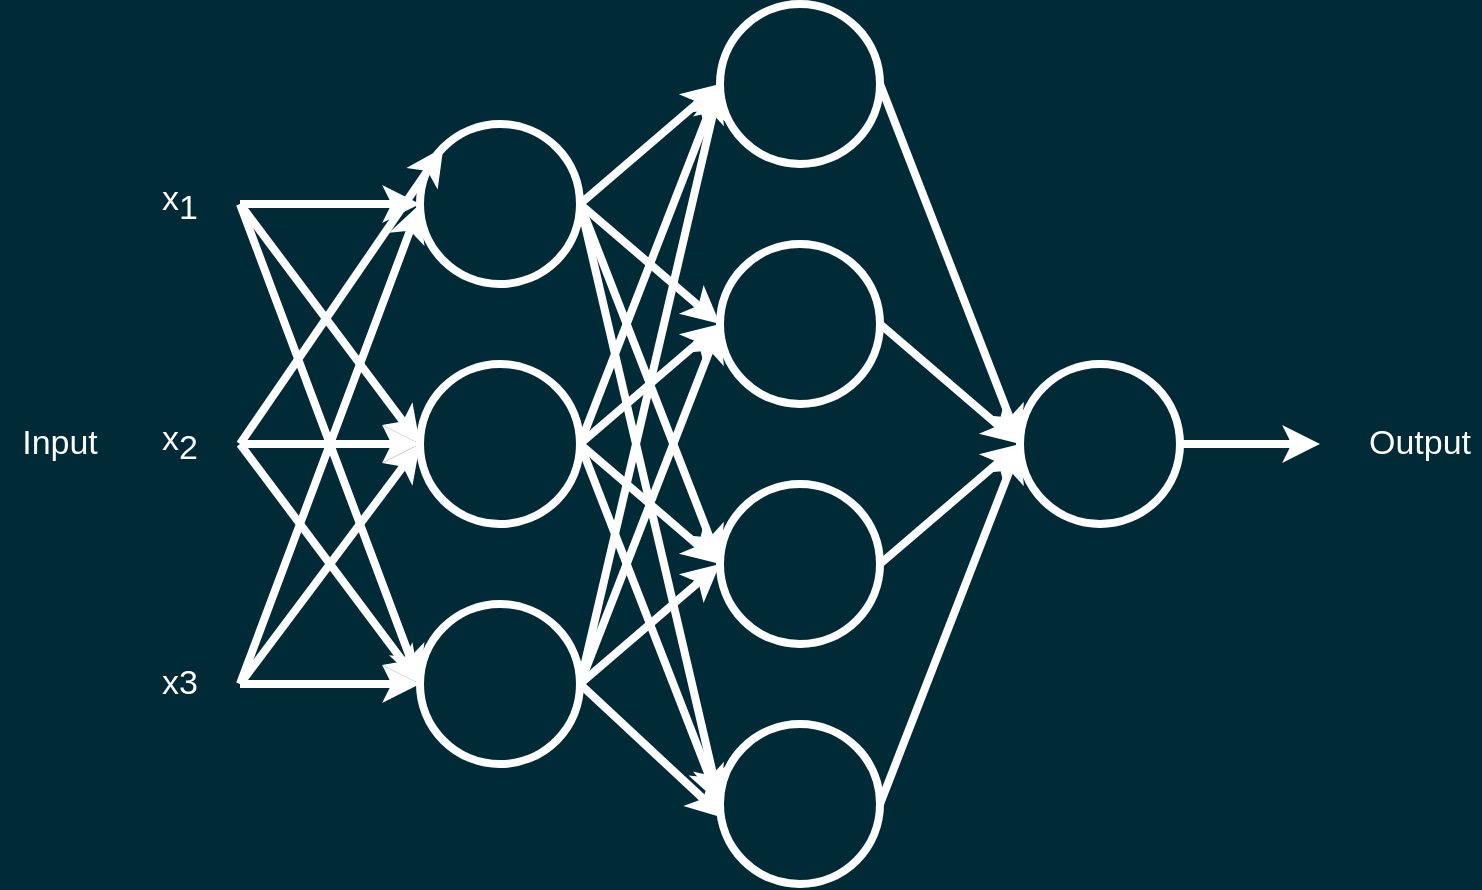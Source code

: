 <mxfile version="20.8.10" type="device"><diagram name="Page-1" id="Gv4E6RnV23WTX4cWrTP6"><mxGraphModel dx="1134" dy="1549" grid="1" gridSize="10" guides="1" tooltips="1" connect="1" arrows="1" fold="1" page="1" pageScale="1" pageWidth="827" pageHeight="1169" background="#002b36" math="0" shadow="0"><root><mxCell id="0"/><mxCell id="1" parent="0"/><mxCell id="E2yjbaQwRFja3UQDdjxa-1" value="" style="ellipse;whiteSpace=wrap;html=1;aspect=fixed;fontColor=#ffffff;strokeColor=#ffffff;fillColor=none;strokeWidth=4;" vertex="1" parent="1"><mxGeometry x="280" y="520" width="80" height="80" as="geometry"/></mxCell><mxCell id="E2yjbaQwRFja3UQDdjxa-2" value="" style="endArrow=classic;html=1;rounded=0;entryX=0;entryY=0;entryDx=0;entryDy=0;fontColor=#ffffff;strokeColor=#ffffff;strokeWidth=4;exitX=1;exitY=0.5;exitDx=0;exitDy=0;" edge="1" parent="1" source="E2yjbaQwRFja3UQDdjxa-6" target="E2yjbaQwRFja3UQDdjxa-1"><mxGeometry width="50" height="50" relative="1" as="geometry"><mxPoint x="190" y="480" as="sourcePoint"/><mxPoint x="350" y="530" as="targetPoint"/></mxGeometry></mxCell><mxCell id="E2yjbaQwRFja3UQDdjxa-3" value="" style="endArrow=classic;html=1;rounded=0;entryX=0;entryY=0.5;entryDx=0;entryDy=0;fontColor=#ffffff;strokeColor=#ffffff;strokeWidth=4;exitX=1;exitY=0.5;exitDx=0;exitDy=0;" edge="1" parent="1" source="E2yjbaQwRFja3UQDdjxa-6" target="E2yjbaQwRFja3UQDdjxa-10"><mxGeometry width="50" height="50" relative="1" as="geometry"><mxPoint x="190" y="560" as="sourcePoint"/><mxPoint x="271.716" y="571.716" as="targetPoint"/></mxGeometry></mxCell><mxCell id="E2yjbaQwRFja3UQDdjxa-4" value="" style="endArrow=classic;html=1;rounded=0;entryX=0;entryY=0.5;entryDx=0;entryDy=0;fontColor=#ffffff;strokeColor=#ffffff;strokeWidth=4;exitX=1;exitY=0.5;exitDx=0;exitDy=0;" edge="1" parent="1" source="E2yjbaQwRFja3UQDdjxa-6" target="E2yjbaQwRFja3UQDdjxa-11"><mxGeometry width="50" height="50" relative="1" as="geometry"><mxPoint x="190" y="640" as="sourcePoint"/><mxPoint x="270" y="640" as="targetPoint"/></mxGeometry></mxCell><mxCell id="E2yjbaQwRFja3UQDdjxa-5" value="x&lt;sub style=&quot;font-size: 17px;&quot;&gt;1&lt;/sub&gt;" style="text;html=1;align=center;verticalAlign=middle;whiteSpace=wrap;rounded=0;fontColor=#ffffff;fontSize=17;" vertex="1" parent="1"><mxGeometry x="130" y="545" width="60" height="30" as="geometry"/></mxCell><mxCell id="E2yjbaQwRFja3UQDdjxa-6" value="x&lt;sub style=&quot;font-size: 17px;&quot;&gt;2&lt;/sub&gt;" style="text;html=1;align=center;verticalAlign=middle;whiteSpace=wrap;rounded=0;fontColor=#ffffff;fontSize=17;" vertex="1" parent="1"><mxGeometry x="130" y="665" width="60" height="30" as="geometry"/></mxCell><mxCell id="E2yjbaQwRFja3UQDdjxa-7" value="x3" style="text;html=1;align=center;verticalAlign=middle;whiteSpace=wrap;rounded=0;fontColor=#ffffff;fontSize=17;" vertex="1" parent="1"><mxGeometry x="130" y="785" width="60" height="30" as="geometry"/></mxCell><mxCell id="E2yjbaQwRFja3UQDdjxa-8" value="" style="endArrow=classic;html=1;rounded=0;exitX=1;exitY=0.5;exitDx=0;exitDy=0;fontColor=#ffffff;strokeColor=#ffffff;strokeWidth=4;entryX=0;entryY=0.5;entryDx=0;entryDy=0;" edge="1" parent="1" source="E2yjbaQwRFja3UQDdjxa-1" target="E2yjbaQwRFja3UQDdjxa-12"><mxGeometry width="50" height="50" relative="1" as="geometry"><mxPoint x="300" y="580" as="sourcePoint"/><mxPoint x="440" y="560" as="targetPoint"/></mxGeometry></mxCell><mxCell id="E2yjbaQwRFja3UQDdjxa-10" value="" style="ellipse;whiteSpace=wrap;html=1;aspect=fixed;fontColor=#ffffff;strokeColor=#ffffff;fillColor=none;strokeWidth=4;" vertex="1" parent="1"><mxGeometry x="280" y="640" width="80" height="80" as="geometry"/></mxCell><mxCell id="E2yjbaQwRFja3UQDdjxa-11" value="" style="ellipse;whiteSpace=wrap;html=1;aspect=fixed;fontColor=#ffffff;strokeColor=#ffffff;fillColor=none;strokeWidth=4;" vertex="1" parent="1"><mxGeometry x="280" y="760" width="80" height="80" as="geometry"/></mxCell><mxCell id="E2yjbaQwRFja3UQDdjxa-12" value="" style="ellipse;whiteSpace=wrap;html=1;aspect=fixed;fontColor=#ffffff;strokeColor=#ffffff;fillColor=none;strokeWidth=4;" vertex="1" parent="1"><mxGeometry x="430" y="460" width="80" height="80" as="geometry"/></mxCell><mxCell id="E2yjbaQwRFja3UQDdjxa-13" value="" style="ellipse;whiteSpace=wrap;html=1;aspect=fixed;fontColor=#ffffff;strokeColor=#ffffff;fillColor=none;strokeWidth=4;" vertex="1" parent="1"><mxGeometry x="430" y="580" width="80" height="80" as="geometry"/></mxCell><mxCell id="E2yjbaQwRFja3UQDdjxa-14" value="" style="ellipse;whiteSpace=wrap;html=1;aspect=fixed;fontColor=#ffffff;strokeColor=#ffffff;fillColor=none;strokeWidth=4;" vertex="1" parent="1"><mxGeometry x="430" y="700" width="80" height="80" as="geometry"/></mxCell><mxCell id="E2yjbaQwRFja3UQDdjxa-15" value="" style="ellipse;whiteSpace=wrap;html=1;aspect=fixed;fontColor=#ffffff;strokeColor=#ffffff;fillColor=none;strokeWidth=4;" vertex="1" parent="1"><mxGeometry x="430" y="820" width="80" height="80" as="geometry"/></mxCell><mxCell id="E2yjbaQwRFja3UQDdjxa-16" value="" style="endArrow=classic;html=1;rounded=0;entryX=0;entryY=0.5;entryDx=0;entryDy=0;fontColor=#ffffff;strokeColor=#ffffff;strokeWidth=4;exitX=1;exitY=0.5;exitDx=0;exitDy=0;" edge="1" parent="1" source="E2yjbaQwRFja3UQDdjxa-5" target="E2yjbaQwRFja3UQDdjxa-10"><mxGeometry width="50" height="50" relative="1" as="geometry"><mxPoint x="200" y="490" as="sourcePoint"/><mxPoint x="301.716" y="541.716" as="targetPoint"/></mxGeometry></mxCell><mxCell id="E2yjbaQwRFja3UQDdjxa-17" value="" style="endArrow=classic;html=1;rounded=0;entryX=0;entryY=0.5;entryDx=0;entryDy=0;fontColor=#ffffff;strokeColor=#ffffff;strokeWidth=4;exitX=1;exitY=0.5;exitDx=0;exitDy=0;" edge="1" parent="1" source="E2yjbaQwRFja3UQDdjxa-5" target="E2yjbaQwRFja3UQDdjxa-11"><mxGeometry width="50" height="50" relative="1" as="geometry"><mxPoint x="200" y="495" as="sourcePoint"/><mxPoint x="290" y="690" as="targetPoint"/></mxGeometry></mxCell><mxCell id="E2yjbaQwRFja3UQDdjxa-18" value="" style="endArrow=classic;html=1;rounded=0;entryX=0;entryY=0.5;entryDx=0;entryDy=0;fontColor=#ffffff;strokeColor=#ffffff;strokeWidth=4;exitX=1;exitY=0.5;exitDx=0;exitDy=0;" edge="1" parent="1" source="E2yjbaQwRFja3UQDdjxa-7" target="E2yjbaQwRFja3UQDdjxa-11"><mxGeometry width="50" height="50" relative="1" as="geometry"><mxPoint x="200" y="690" as="sourcePoint"/><mxPoint x="290" y="810" as="targetPoint"/></mxGeometry></mxCell><mxCell id="E2yjbaQwRFja3UQDdjxa-19" value="" style="endArrow=classic;html=1;rounded=0;entryX=0;entryY=0.5;entryDx=0;entryDy=0;fontColor=#ffffff;strokeColor=#ffffff;strokeWidth=4;exitX=1;exitY=0.5;exitDx=0;exitDy=0;" edge="1" parent="1" source="E2yjbaQwRFja3UQDdjxa-7" target="E2yjbaQwRFja3UQDdjxa-10"><mxGeometry width="50" height="50" relative="1" as="geometry"><mxPoint x="200" y="810" as="sourcePoint"/><mxPoint x="290" y="810" as="targetPoint"/></mxGeometry></mxCell><mxCell id="E2yjbaQwRFja3UQDdjxa-20" value="" style="endArrow=classic;html=1;rounded=0;entryX=0;entryY=0.5;entryDx=0;entryDy=0;fontColor=#ffffff;strokeColor=#ffffff;strokeWidth=4;exitX=1;exitY=0.5;exitDx=0;exitDy=0;" edge="1" parent="1" source="E2yjbaQwRFja3UQDdjxa-7" target="E2yjbaQwRFja3UQDdjxa-1"><mxGeometry width="50" height="50" relative="1" as="geometry"><mxPoint x="200" y="810" as="sourcePoint"/><mxPoint x="290" y="690" as="targetPoint"/></mxGeometry></mxCell><mxCell id="E2yjbaQwRFja3UQDdjxa-21" value="" style="endArrow=classic;html=1;rounded=0;entryX=0;entryY=0.5;entryDx=0;entryDy=0;fontColor=#ffffff;strokeColor=#ffffff;strokeWidth=4;exitX=1;exitY=0.5;exitDx=0;exitDy=0;" edge="1" parent="1" source="E2yjbaQwRFja3UQDdjxa-5" target="E2yjbaQwRFja3UQDdjxa-1"><mxGeometry width="50" height="50" relative="1" as="geometry"><mxPoint x="200" y="570" as="sourcePoint"/><mxPoint x="290" y="810" as="targetPoint"/></mxGeometry></mxCell><mxCell id="E2yjbaQwRFja3UQDdjxa-22" value="" style="endArrow=classic;html=1;rounded=0;exitX=1;exitY=0.5;exitDx=0;exitDy=0;fontColor=#ffffff;strokeColor=#ffffff;strokeWidth=4;entryX=0;entryY=0.5;entryDx=0;entryDy=0;" edge="1" parent="1" source="E2yjbaQwRFja3UQDdjxa-10" target="E2yjbaQwRFja3UQDdjxa-13"><mxGeometry width="50" height="50" relative="1" as="geometry"><mxPoint x="370" y="570" as="sourcePoint"/><mxPoint x="440" y="510" as="targetPoint"/></mxGeometry></mxCell><mxCell id="E2yjbaQwRFja3UQDdjxa-23" value="" style="endArrow=classic;html=1;rounded=0;exitX=1;exitY=0.5;exitDx=0;exitDy=0;fontColor=#ffffff;strokeColor=#ffffff;strokeWidth=4;entryX=0;entryY=0.5;entryDx=0;entryDy=0;" edge="1" parent="1" source="E2yjbaQwRFja3UQDdjxa-1" target="E2yjbaQwRFja3UQDdjxa-13"><mxGeometry width="50" height="50" relative="1" as="geometry"><mxPoint x="370" y="570" as="sourcePoint"/><mxPoint x="440" y="630" as="targetPoint"/></mxGeometry></mxCell><mxCell id="E2yjbaQwRFja3UQDdjxa-24" value="" style="endArrow=classic;html=1;rounded=0;exitX=1;exitY=0.5;exitDx=0;exitDy=0;fontColor=#ffffff;strokeColor=#ffffff;strokeWidth=4;entryX=0;entryY=0.5;entryDx=0;entryDy=0;" edge="1" parent="1" source="E2yjbaQwRFja3UQDdjxa-1" target="E2yjbaQwRFja3UQDdjxa-14"><mxGeometry width="50" height="50" relative="1" as="geometry"><mxPoint x="370" y="570" as="sourcePoint"/><mxPoint x="440" y="630" as="targetPoint"/></mxGeometry></mxCell><mxCell id="E2yjbaQwRFja3UQDdjxa-25" value="" style="endArrow=classic;html=1;rounded=0;fontColor=#ffffff;strokeColor=#ffffff;strokeWidth=4;entryX=0;entryY=0.5;entryDx=0;entryDy=0;" edge="1" parent="1" target="E2yjbaQwRFja3UQDdjxa-15"><mxGeometry width="50" height="50" relative="1" as="geometry"><mxPoint x="360" y="560" as="sourcePoint"/><mxPoint x="440" y="750" as="targetPoint"/></mxGeometry></mxCell><mxCell id="E2yjbaQwRFja3UQDdjxa-26" value="" style="endArrow=classic;html=1;rounded=0;exitX=1;exitY=0.5;exitDx=0;exitDy=0;fontColor=#ffffff;strokeColor=#ffffff;strokeWidth=4;entryX=0;entryY=0.5;entryDx=0;entryDy=0;" edge="1" parent="1" source="E2yjbaQwRFja3UQDdjxa-10" target="E2yjbaQwRFja3UQDdjxa-12"><mxGeometry width="50" height="50" relative="1" as="geometry"><mxPoint x="370" y="690" as="sourcePoint"/><mxPoint x="440" y="630" as="targetPoint"/></mxGeometry></mxCell><mxCell id="E2yjbaQwRFja3UQDdjxa-27" value="" style="endArrow=classic;html=1;rounded=0;exitX=1;exitY=0.5;exitDx=0;exitDy=0;fontColor=#ffffff;strokeColor=#ffffff;strokeWidth=4;entryX=0;entryY=0.5;entryDx=0;entryDy=0;" edge="1" parent="1" source="E2yjbaQwRFja3UQDdjxa-10" target="E2yjbaQwRFja3UQDdjxa-14"><mxGeometry width="50" height="50" relative="1" as="geometry"><mxPoint x="370" y="690" as="sourcePoint"/><mxPoint x="440" y="510" as="targetPoint"/></mxGeometry></mxCell><mxCell id="E2yjbaQwRFja3UQDdjxa-28" value="" style="endArrow=classic;html=1;rounded=0;fontColor=#ffffff;strokeColor=#ffffff;strokeWidth=4;exitX=1;exitY=0.5;exitDx=0;exitDy=0;" edge="1" parent="1" source="E2yjbaQwRFja3UQDdjxa-10"><mxGeometry width="50" height="50" relative="1" as="geometry"><mxPoint x="370" y="680" as="sourcePoint"/><mxPoint x="430" y="860" as="targetPoint"/></mxGeometry></mxCell><mxCell id="E2yjbaQwRFja3UQDdjxa-29" value="" style="endArrow=classic;html=1;rounded=0;fontColor=#ffffff;strokeColor=#ffffff;strokeWidth=4;entryX=0;entryY=0.5;entryDx=0;entryDy=0;exitX=1;exitY=0.5;exitDx=0;exitDy=0;" edge="1" parent="1" source="E2yjbaQwRFja3UQDdjxa-11" target="E2yjbaQwRFja3UQDdjxa-12"><mxGeometry width="50" height="50" relative="1" as="geometry"><mxPoint x="370" y="690" as="sourcePoint"/><mxPoint x="438" y="857.04" as="targetPoint"/></mxGeometry></mxCell><mxCell id="E2yjbaQwRFja3UQDdjxa-30" value="" style="endArrow=classic;html=1;rounded=0;fontColor=#ffffff;strokeColor=#ffffff;strokeWidth=4;entryX=0;entryY=0.5;entryDx=0;entryDy=0;exitX=1;exitY=0.5;exitDx=0;exitDy=0;" edge="1" parent="1" source="E2yjbaQwRFja3UQDdjxa-11" target="E2yjbaQwRFja3UQDdjxa-13"><mxGeometry width="50" height="50" relative="1" as="geometry"><mxPoint x="370" y="810" as="sourcePoint"/><mxPoint x="440" y="510" as="targetPoint"/></mxGeometry></mxCell><mxCell id="E2yjbaQwRFja3UQDdjxa-31" value="" style="endArrow=classic;html=1;rounded=0;fontColor=#ffffff;strokeColor=#ffffff;strokeWidth=4;entryX=0;entryY=0.5;entryDx=0;entryDy=0;" edge="1" parent="1" target="E2yjbaQwRFja3UQDdjxa-14"><mxGeometry width="50" height="50" relative="1" as="geometry"><mxPoint x="360" y="800" as="sourcePoint"/><mxPoint x="440" y="630" as="targetPoint"/></mxGeometry></mxCell><mxCell id="E2yjbaQwRFja3UQDdjxa-32" value="" style="endArrow=classic;html=1;rounded=0;fontColor=#ffffff;strokeColor=#ffffff;strokeWidth=4;entryX=0.025;entryY=0.588;entryDx=0;entryDy=0;entryPerimeter=0;" edge="1" parent="1" target="E2yjbaQwRFja3UQDdjxa-15"><mxGeometry width="50" height="50" relative="1" as="geometry"><mxPoint x="360" y="800" as="sourcePoint"/><mxPoint x="440" y="750" as="targetPoint"/></mxGeometry></mxCell><mxCell id="E2yjbaQwRFja3UQDdjxa-33" value="" style="ellipse;whiteSpace=wrap;html=1;aspect=fixed;fontColor=#ffffff;strokeColor=#ffffff;fillColor=none;strokeWidth=4;" vertex="1" parent="1"><mxGeometry x="580" y="640" width="80" height="80" as="geometry"/></mxCell><mxCell id="E2yjbaQwRFja3UQDdjxa-34" value="" style="endArrow=classic;html=1;rounded=0;exitX=1;exitY=0.5;exitDx=0;exitDy=0;fontColor=#ffffff;strokeColor=#ffffff;strokeWidth=4;entryX=0;entryY=0.5;entryDx=0;entryDy=0;" edge="1" parent="1" source="E2yjbaQwRFja3UQDdjxa-12" target="E2yjbaQwRFja3UQDdjxa-33"><mxGeometry width="50" height="50" relative="1" as="geometry"><mxPoint x="370" y="570" as="sourcePoint"/><mxPoint x="440" y="510" as="targetPoint"/></mxGeometry></mxCell><mxCell id="E2yjbaQwRFja3UQDdjxa-35" value="" style="endArrow=classic;html=1;rounded=0;exitX=1;exitY=0.5;exitDx=0;exitDy=0;fontColor=#ffffff;strokeColor=#ffffff;strokeWidth=4;entryX=0;entryY=0.5;entryDx=0;entryDy=0;" edge="1" parent="1" source="E2yjbaQwRFja3UQDdjxa-13" target="E2yjbaQwRFja3UQDdjxa-33"><mxGeometry width="50" height="50" relative="1" as="geometry"><mxPoint x="520" y="510" as="sourcePoint"/><mxPoint x="590" y="690" as="targetPoint"/></mxGeometry></mxCell><mxCell id="E2yjbaQwRFja3UQDdjxa-36" value="" style="endArrow=classic;html=1;rounded=0;exitX=1;exitY=0.5;exitDx=0;exitDy=0;fontColor=#ffffff;strokeColor=#ffffff;strokeWidth=4;entryX=0;entryY=0.5;entryDx=0;entryDy=0;" edge="1" parent="1" source="E2yjbaQwRFja3UQDdjxa-14" target="E2yjbaQwRFja3UQDdjxa-33"><mxGeometry width="50" height="50" relative="1" as="geometry"><mxPoint x="520" y="630" as="sourcePoint"/><mxPoint x="590" y="690" as="targetPoint"/></mxGeometry></mxCell><mxCell id="E2yjbaQwRFja3UQDdjxa-37" value="" style="endArrow=classic;html=1;rounded=0;exitX=1;exitY=0.5;exitDx=0;exitDy=0;fontColor=#ffffff;strokeColor=#ffffff;strokeWidth=4;entryX=0;entryY=0.5;entryDx=0;entryDy=0;" edge="1" parent="1" source="E2yjbaQwRFja3UQDdjxa-15" target="E2yjbaQwRFja3UQDdjxa-33"><mxGeometry width="50" height="50" relative="1" as="geometry"><mxPoint x="520" y="750" as="sourcePoint"/><mxPoint x="590" y="690" as="targetPoint"/></mxGeometry></mxCell><mxCell id="E2yjbaQwRFja3UQDdjxa-38" value="" style="endArrow=classic;html=1;rounded=0;exitX=1;exitY=0.5;exitDx=0;exitDy=0;fontColor=#ffffff;strokeColor=#ffffff;strokeWidth=4;" edge="1" parent="1" source="E2yjbaQwRFja3UQDdjxa-33"><mxGeometry width="50" height="50" relative="1" as="geometry"><mxPoint x="520" y="510" as="sourcePoint"/><mxPoint x="730" y="680" as="targetPoint"/></mxGeometry></mxCell><mxCell id="E2yjbaQwRFja3UQDdjxa-40" value="Input" style="text;html=1;align=center;verticalAlign=middle;whiteSpace=wrap;rounded=0;fontColor=#ffffff;fontSize=17;" vertex="1" parent="1"><mxGeometry x="70" y="665" width="60" height="30" as="geometry"/></mxCell><mxCell id="E2yjbaQwRFja3UQDdjxa-41" value="Output" style="text;html=1;align=center;verticalAlign=middle;whiteSpace=wrap;rounded=0;fontColor=#ffffff;fontSize=17;" vertex="1" parent="1"><mxGeometry x="750" y="665" width="60" height="30" as="geometry"/></mxCell></root></mxGraphModel></diagram></mxfile>